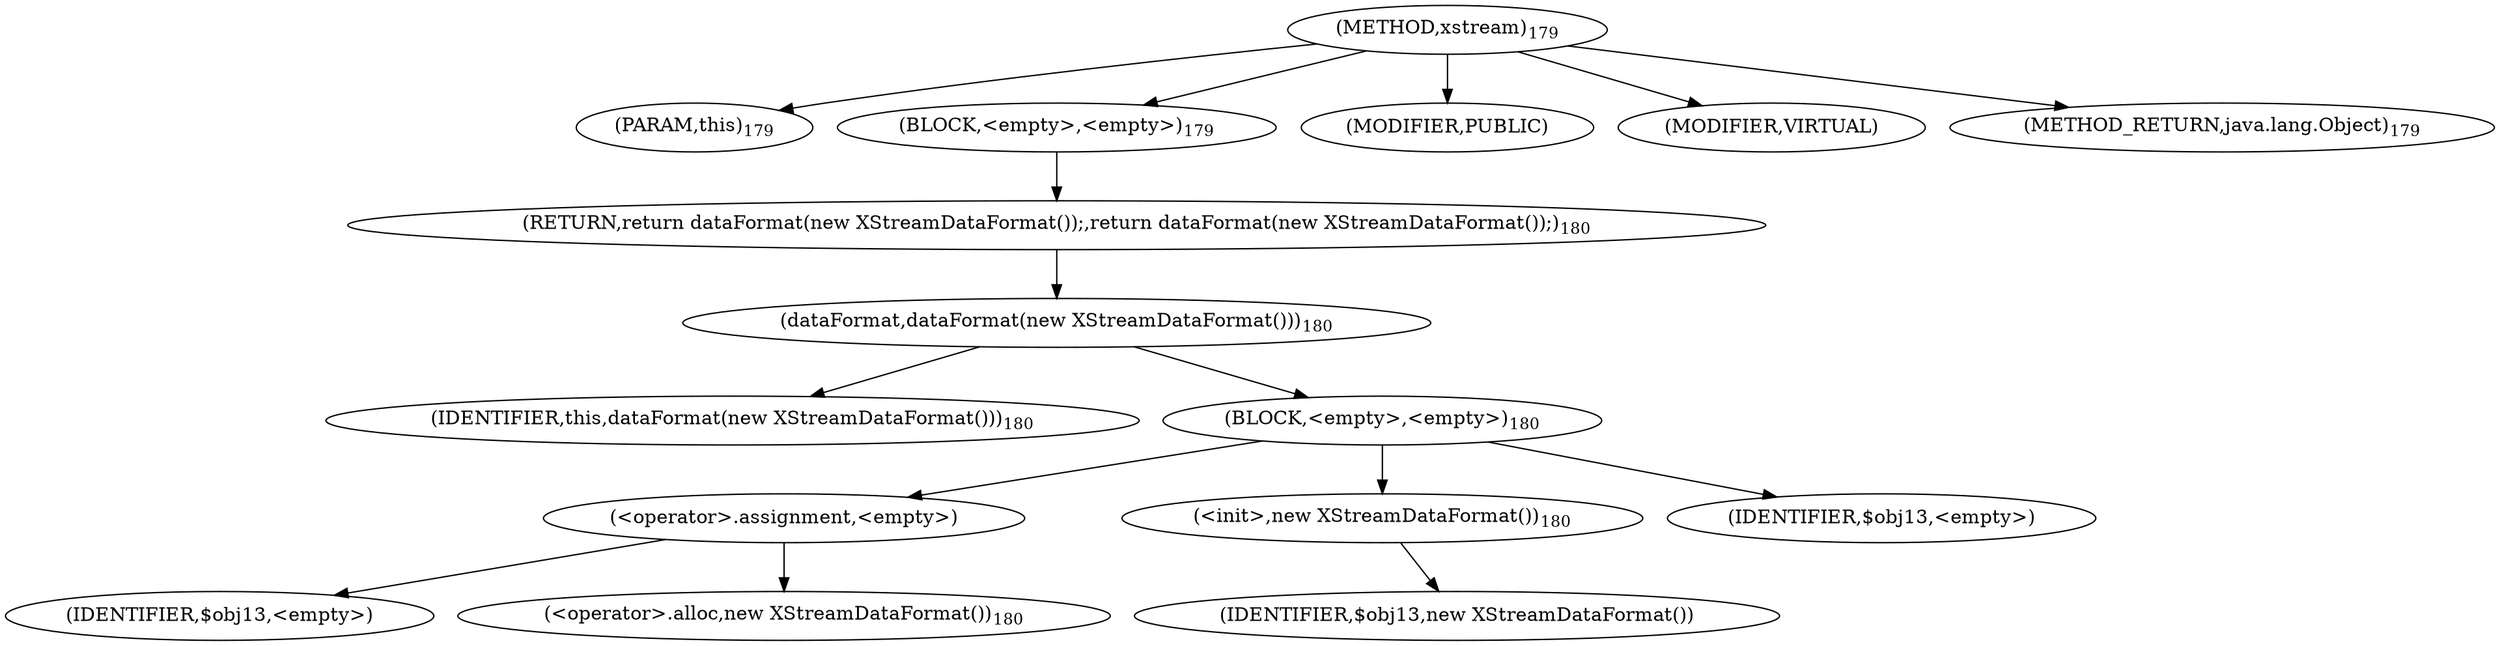 digraph "xstream" {  
"329" [label = <(METHOD,xstream)<SUB>179</SUB>> ]
"51" [label = <(PARAM,this)<SUB>179</SUB>> ]
"330" [label = <(BLOCK,&lt;empty&gt;,&lt;empty&gt;)<SUB>179</SUB>> ]
"331" [label = <(RETURN,return dataFormat(new XStreamDataFormat());,return dataFormat(new XStreamDataFormat());)<SUB>180</SUB>> ]
"332" [label = <(dataFormat,dataFormat(new XStreamDataFormat()))<SUB>180</SUB>> ]
"50" [label = <(IDENTIFIER,this,dataFormat(new XStreamDataFormat()))<SUB>180</SUB>> ]
"333" [label = <(BLOCK,&lt;empty&gt;,&lt;empty&gt;)<SUB>180</SUB>> ]
"334" [label = <(&lt;operator&gt;.assignment,&lt;empty&gt;)> ]
"335" [label = <(IDENTIFIER,$obj13,&lt;empty&gt;)> ]
"336" [label = <(&lt;operator&gt;.alloc,new XStreamDataFormat())<SUB>180</SUB>> ]
"337" [label = <(&lt;init&gt;,new XStreamDataFormat())<SUB>180</SUB>> ]
"338" [label = <(IDENTIFIER,$obj13,new XStreamDataFormat())> ]
"339" [label = <(IDENTIFIER,$obj13,&lt;empty&gt;)> ]
"340" [label = <(MODIFIER,PUBLIC)> ]
"341" [label = <(MODIFIER,VIRTUAL)> ]
"342" [label = <(METHOD_RETURN,java.lang.Object)<SUB>179</SUB>> ]
  "329" -> "51" 
  "329" -> "330" 
  "329" -> "340" 
  "329" -> "341" 
  "329" -> "342" 
  "330" -> "331" 
  "331" -> "332" 
  "332" -> "50" 
  "332" -> "333" 
  "333" -> "334" 
  "333" -> "337" 
  "333" -> "339" 
  "334" -> "335" 
  "334" -> "336" 
  "337" -> "338" 
}
